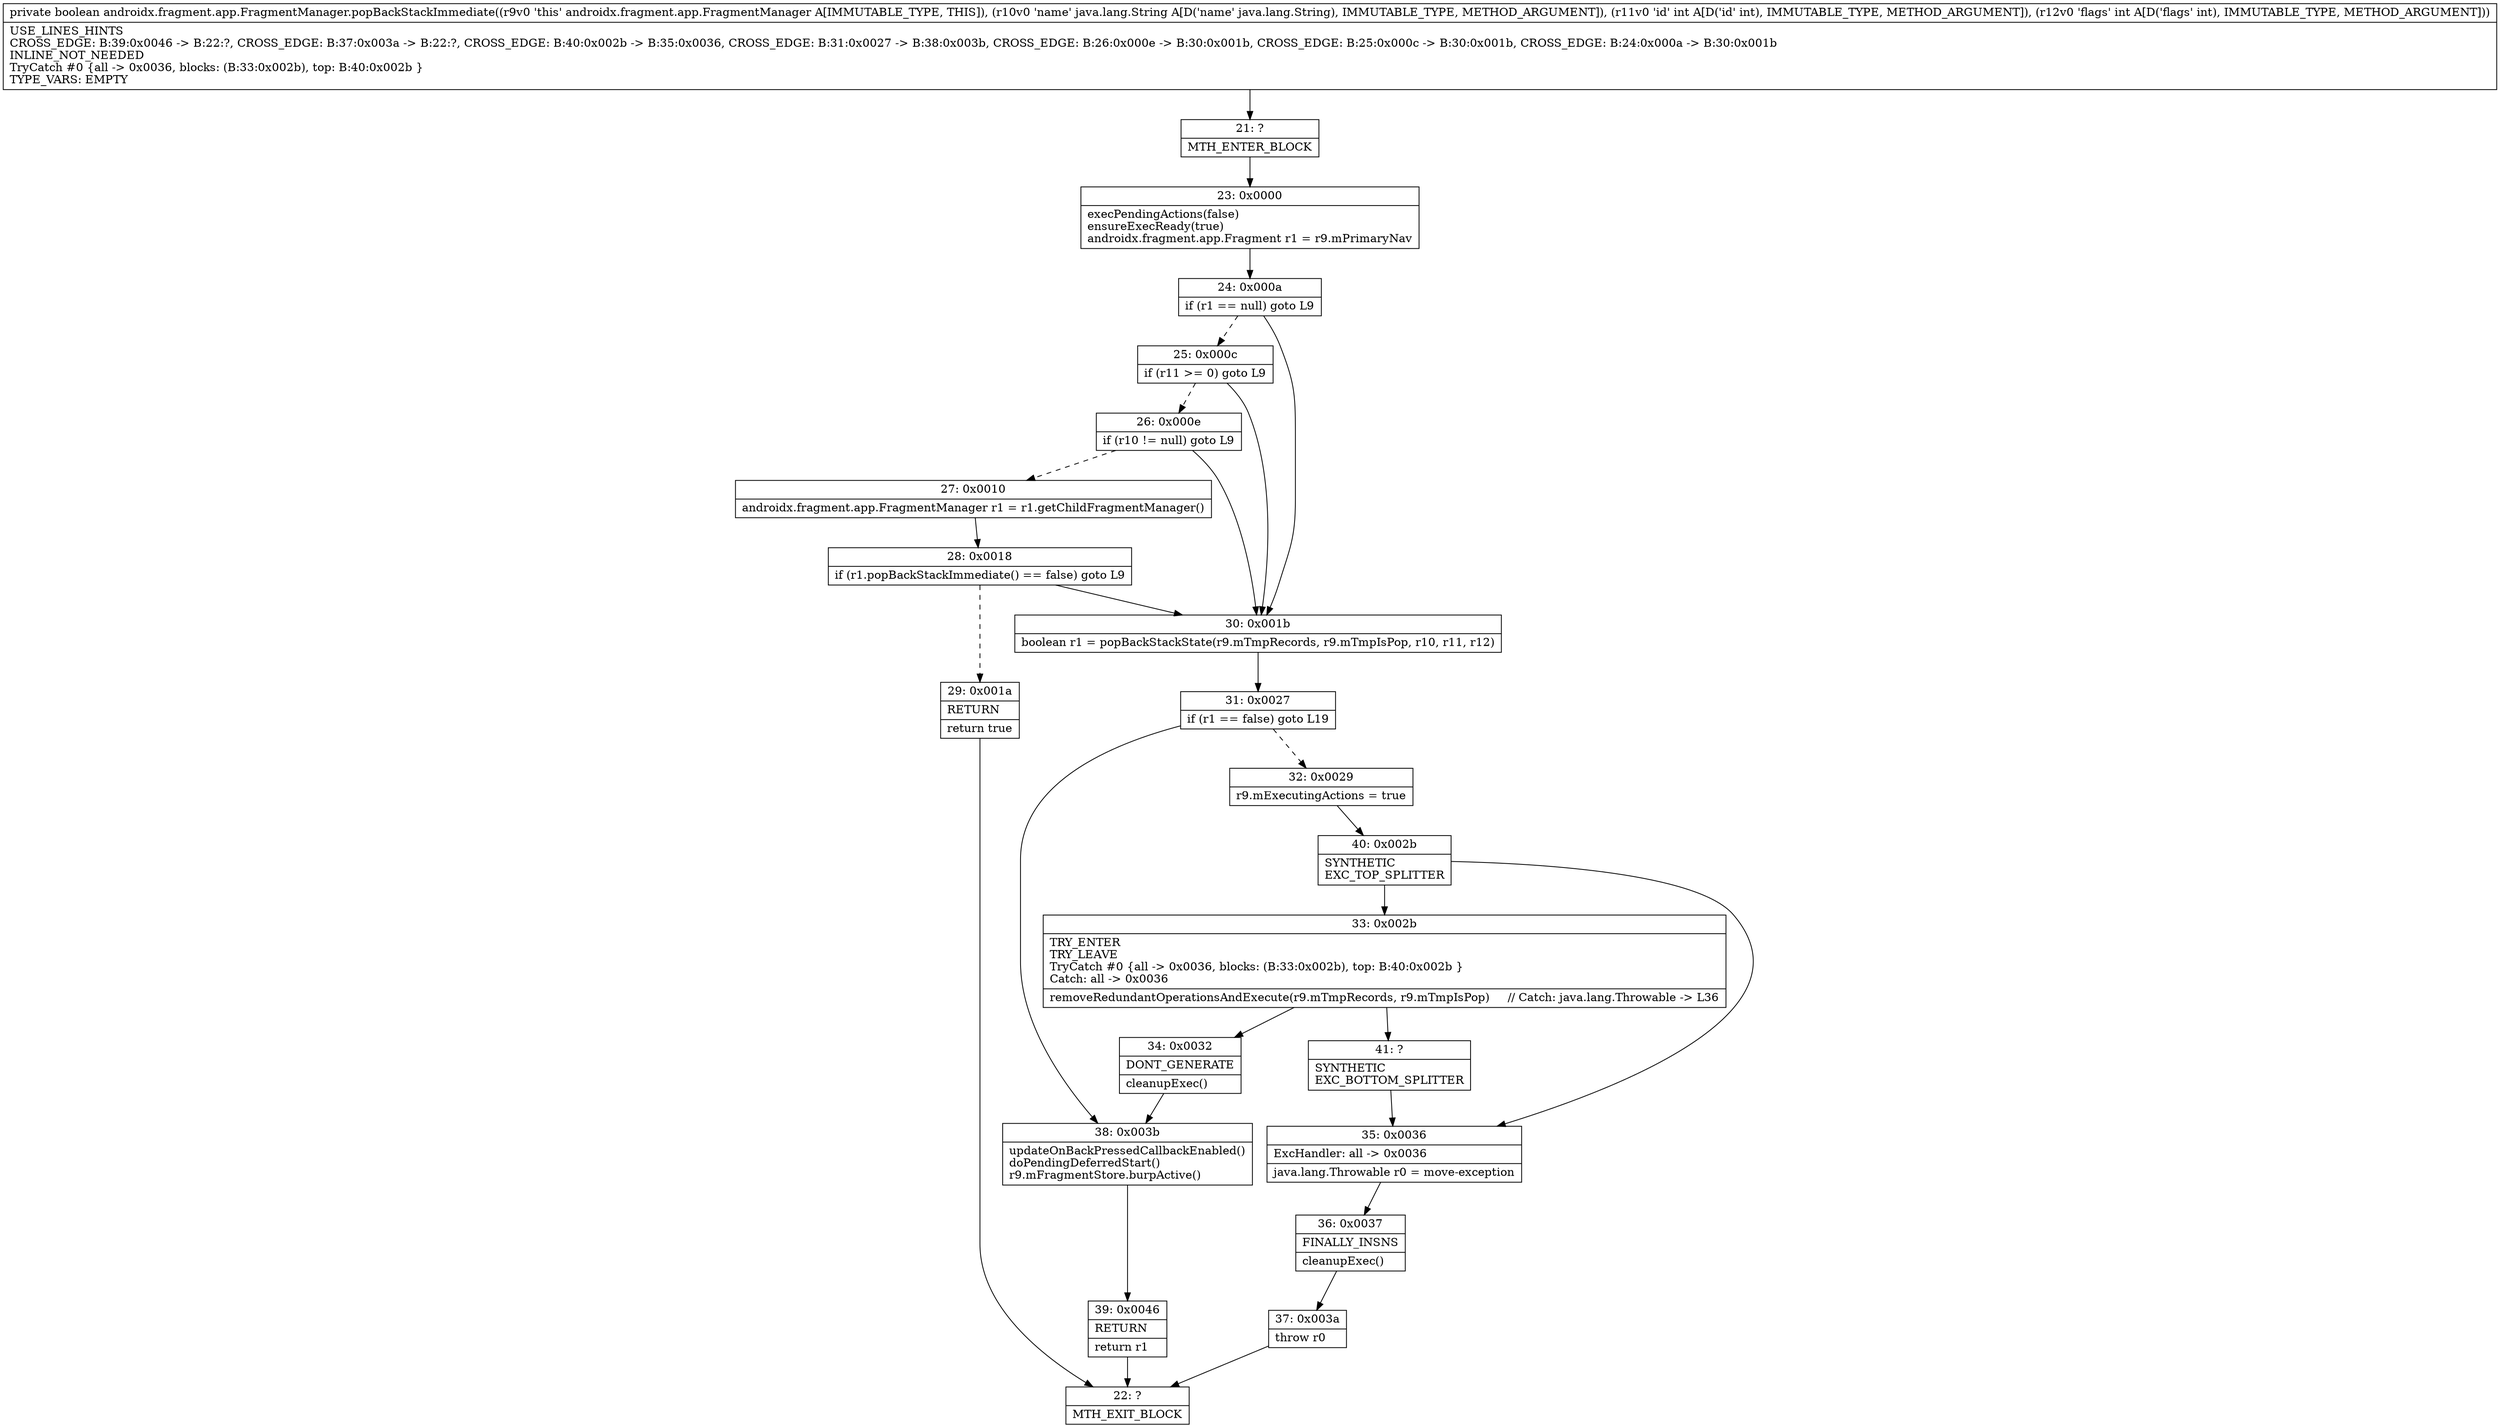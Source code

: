 digraph "CFG forandroidx.fragment.app.FragmentManager.popBackStackImmediate(Ljava\/lang\/String;II)Z" {
Node_21 [shape=record,label="{21\:\ ?|MTH_ENTER_BLOCK\l}"];
Node_23 [shape=record,label="{23\:\ 0x0000|execPendingActions(false)\lensureExecReady(true)\landroidx.fragment.app.Fragment r1 = r9.mPrimaryNav\l}"];
Node_24 [shape=record,label="{24\:\ 0x000a|if (r1 == null) goto L9\l}"];
Node_25 [shape=record,label="{25\:\ 0x000c|if (r11 \>= 0) goto L9\l}"];
Node_26 [shape=record,label="{26\:\ 0x000e|if (r10 != null) goto L9\l}"];
Node_27 [shape=record,label="{27\:\ 0x0010|androidx.fragment.app.FragmentManager r1 = r1.getChildFragmentManager()\l}"];
Node_28 [shape=record,label="{28\:\ 0x0018|if (r1.popBackStackImmediate() == false) goto L9\l}"];
Node_29 [shape=record,label="{29\:\ 0x001a|RETURN\l|return true\l}"];
Node_22 [shape=record,label="{22\:\ ?|MTH_EXIT_BLOCK\l}"];
Node_30 [shape=record,label="{30\:\ 0x001b|boolean r1 = popBackStackState(r9.mTmpRecords, r9.mTmpIsPop, r10, r11, r12)\l}"];
Node_31 [shape=record,label="{31\:\ 0x0027|if (r1 == false) goto L19\l}"];
Node_32 [shape=record,label="{32\:\ 0x0029|r9.mExecutingActions = true\l}"];
Node_40 [shape=record,label="{40\:\ 0x002b|SYNTHETIC\lEXC_TOP_SPLITTER\l}"];
Node_33 [shape=record,label="{33\:\ 0x002b|TRY_ENTER\lTRY_LEAVE\lTryCatch #0 \{all \-\> 0x0036, blocks: (B:33:0x002b), top: B:40:0x002b \}\lCatch: all \-\> 0x0036\l|removeRedundantOperationsAndExecute(r9.mTmpRecords, r9.mTmpIsPop)     \/\/ Catch: java.lang.Throwable \-\> L36\l}"];
Node_34 [shape=record,label="{34\:\ 0x0032|DONT_GENERATE\l|cleanupExec()\l}"];
Node_41 [shape=record,label="{41\:\ ?|SYNTHETIC\lEXC_BOTTOM_SPLITTER\l}"];
Node_35 [shape=record,label="{35\:\ 0x0036|ExcHandler: all \-\> 0x0036\l|java.lang.Throwable r0 = move\-exception\l}"];
Node_36 [shape=record,label="{36\:\ 0x0037|FINALLY_INSNS\l|cleanupExec()\l}"];
Node_37 [shape=record,label="{37\:\ 0x003a|throw r0\l}"];
Node_38 [shape=record,label="{38\:\ 0x003b|updateOnBackPressedCallbackEnabled()\ldoPendingDeferredStart()\lr9.mFragmentStore.burpActive()\l}"];
Node_39 [shape=record,label="{39\:\ 0x0046|RETURN\l|return r1\l}"];
MethodNode[shape=record,label="{private boolean androidx.fragment.app.FragmentManager.popBackStackImmediate((r9v0 'this' androidx.fragment.app.FragmentManager A[IMMUTABLE_TYPE, THIS]), (r10v0 'name' java.lang.String A[D('name' java.lang.String), IMMUTABLE_TYPE, METHOD_ARGUMENT]), (r11v0 'id' int A[D('id' int), IMMUTABLE_TYPE, METHOD_ARGUMENT]), (r12v0 'flags' int A[D('flags' int), IMMUTABLE_TYPE, METHOD_ARGUMENT]))  | USE_LINES_HINTS\lCROSS_EDGE: B:39:0x0046 \-\> B:22:?, CROSS_EDGE: B:37:0x003a \-\> B:22:?, CROSS_EDGE: B:40:0x002b \-\> B:35:0x0036, CROSS_EDGE: B:31:0x0027 \-\> B:38:0x003b, CROSS_EDGE: B:26:0x000e \-\> B:30:0x001b, CROSS_EDGE: B:25:0x000c \-\> B:30:0x001b, CROSS_EDGE: B:24:0x000a \-\> B:30:0x001b\lINLINE_NOT_NEEDED\lTryCatch #0 \{all \-\> 0x0036, blocks: (B:33:0x002b), top: B:40:0x002b \}\lTYPE_VARS: EMPTY\l}"];
MethodNode -> Node_21;Node_21 -> Node_23;
Node_23 -> Node_24;
Node_24 -> Node_25[style=dashed];
Node_24 -> Node_30;
Node_25 -> Node_26[style=dashed];
Node_25 -> Node_30;
Node_26 -> Node_27[style=dashed];
Node_26 -> Node_30;
Node_27 -> Node_28;
Node_28 -> Node_29[style=dashed];
Node_28 -> Node_30;
Node_29 -> Node_22;
Node_30 -> Node_31;
Node_31 -> Node_32[style=dashed];
Node_31 -> Node_38;
Node_32 -> Node_40;
Node_40 -> Node_33;
Node_40 -> Node_35;
Node_33 -> Node_34;
Node_33 -> Node_41;
Node_34 -> Node_38;
Node_41 -> Node_35;
Node_35 -> Node_36;
Node_36 -> Node_37;
Node_37 -> Node_22;
Node_38 -> Node_39;
Node_39 -> Node_22;
}

